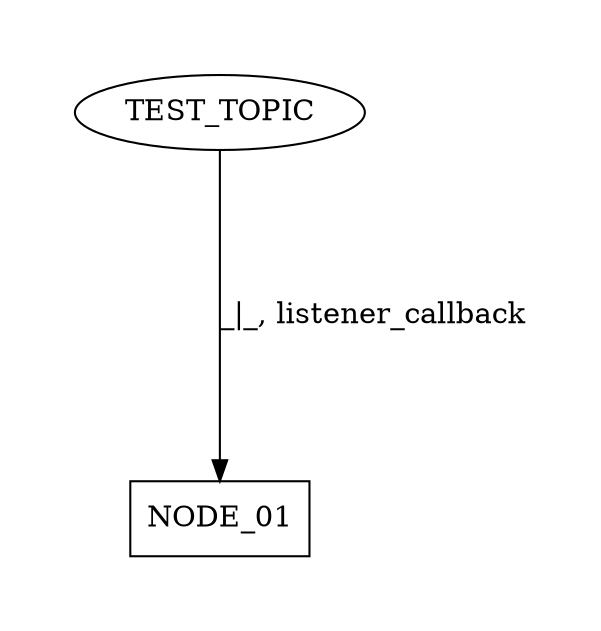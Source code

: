 digraph rosgraph {graph [pad="0.5", nodesep="1", ranksep="2"];"NODE_01"[shape=box];"TEST_TOPIC";"TEST_TOPIC" -> "NODE_01"[label="_|_, listener_callback"];}